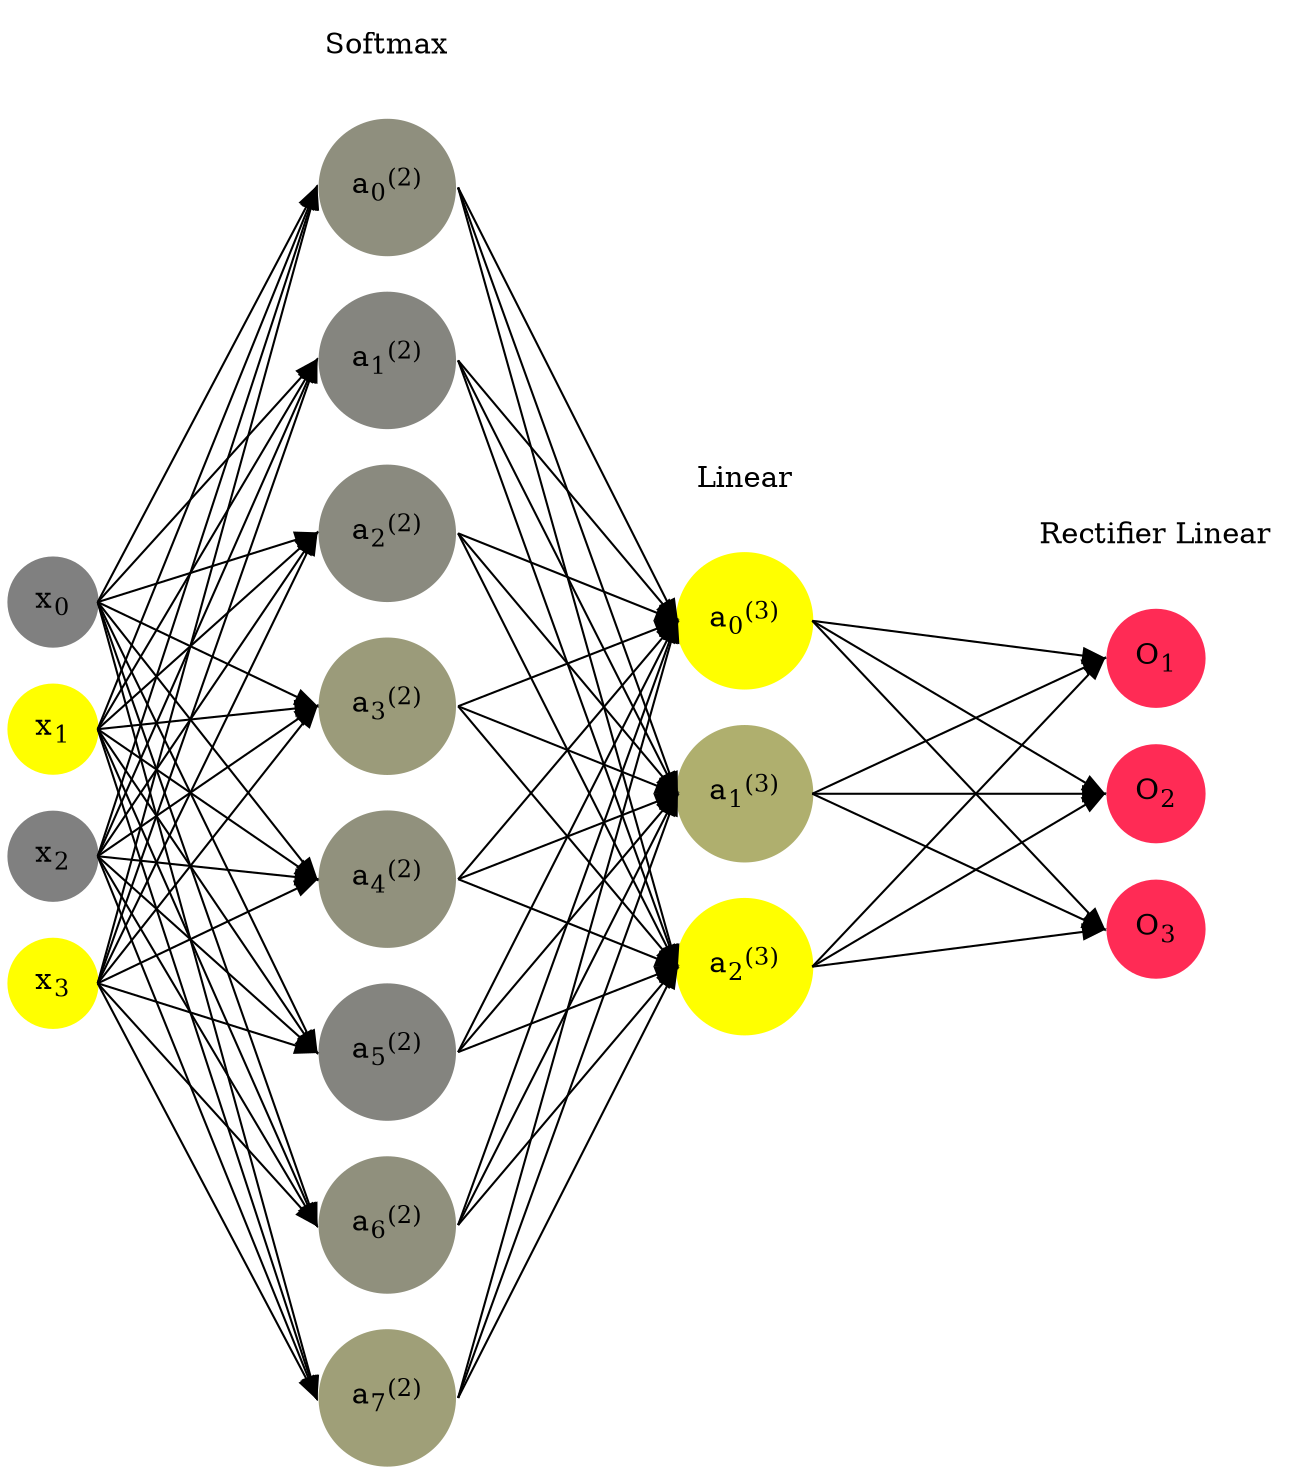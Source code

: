 digraph G {
	rankdir = LR;
	splines=false;
	edge[style=invis];
	ranksep= 1.4;
	{
	node [shape=circle, color="0.1667, 0.0, 0.5", style=filled, fillcolor="0.1667, 0.0, 0.5"];
	x0 [label=<x<sub>0</sub>>];
	}
	{
	node [shape=circle, color="0.1667, 1.0, 1.0", style=filled, fillcolor="0.1667, 1.0, 1.0"];
	x1 [label=<x<sub>1</sub>>];
	}
	{
	node [shape=circle, color="0.1667, 0.0, 0.5", style=filled, fillcolor="0.1667, 0.0, 0.5"];
	x2 [label=<x<sub>2</sub>>];
	}
	{
	node [shape=circle, color="0.1667, 1.0, 1.0", style=filled, fillcolor="0.1667, 1.0, 1.0"];
	x3 [label=<x<sub>3</sub>>];
	}
	{
	node [shape=circle, color="0.1667, 0.118174, 0.559087", style=filled, fillcolor="0.1667, 0.118174, 0.559087"];
	a02 [label=<a<sub>0</sub><sup>(2)</sup>>];
	}
	{
	node [shape=circle, color="0.1667, 0.039422, 0.519711", style=filled, fillcolor="0.1667, 0.039422, 0.519711"];
	a12 [label=<a<sub>1</sub><sup>(2)</sup>>];
	}
	{
	node [shape=circle, color="0.1667, 0.083395, 0.541697", style=filled, fillcolor="0.1667, 0.083395, 0.541697"];
	a22 [label=<a<sub>2</sub><sup>(2)</sup>>];
	}
	{
	node [shape=circle, color="0.1667, 0.212003, 0.606002", style=filled, fillcolor="0.1667, 0.212003, 0.606002"];
	a32 [label=<a<sub>3</sub><sup>(2)</sup>>];
	}
	{
	node [shape=circle, color="0.1667, 0.134449, 0.567224", style=filled, fillcolor="0.1667, 0.134449, 0.567224"];
	a42 [label=<a<sub>4</sub><sup>(2)</sup>>];
	}
	{
	node [shape=circle, color="0.1667, 0.037354, 0.518677", style=filled, fillcolor="0.1667, 0.037354, 0.518677"];
	a52 [label=<a<sub>5</sub><sup>(2)</sup>>];
	}
	{
	node [shape=circle, color="0.1667, 0.131172, 0.565586", style=filled, fillcolor="0.1667, 0.131172, 0.565586"];
	a62 [label=<a<sub>6</sub><sup>(2)</sup>>];
	}
	{
	node [shape=circle, color="0.1667, 0.244032, 0.622016", style=filled, fillcolor="0.1667, 0.244032, 0.622016"];
	a72 [label=<a<sub>7</sub><sup>(2)</sup>>];
	}
	{
	node [shape=circle, color="0.1667, 1.010617, 1.005309", style=filled, fillcolor="0.1667, 1.010617, 1.005309"];
	a03 [label=<a<sub>0</sub><sup>(3)</sup>>];
	}
	{
	node [shape=circle, color="0.1667, 0.369924, 0.684962", style=filled, fillcolor="0.1667, 0.369924, 0.684962"];
	a13 [label=<a<sub>1</sub><sup>(3)</sup>>];
	}
	{
	node [shape=circle, color="0.1667, 1.874499, 1.437249", style=filled, fillcolor="0.1667, 1.874499, 1.437249"];
	a23 [label=<a<sub>2</sub><sup>(3)</sup>>];
	}
	{
	node [shape=circle, color="0.9667, 0.83, 1.0", style=filled, fillcolor="0.9667, 0.83, 1.0"];
	O1 [label=<O<sub>1</sub>>];
	}
	{
	node [shape=circle, color="0.9667, 0.83, 1.0", style=filled, fillcolor="0.9667, 0.83, 1.0"];
	O2 [label=<O<sub>2</sub>>];
	}
	{
	node [shape=circle, color="0.9667, 0.83, 1.0", style=filled, fillcolor="0.9667, 0.83, 1.0"];
	O3 [label=<O<sub>3</sub>>];
	}
	{
	rank=same;
	x0->x1->x2->x3;
	}
	{
	rank=same;
	a02->a12->a22->a32->a42->a52->a62->a72;
	}
	{
	rank=same;
	a03->a13->a23;
	}
	{
	rank=same;
	O1->O2->O3;
	}
	l1 [shape=plaintext,label="Softmax"];
	l1->a02;
	{rank=same; l1;a02};
	l2 [shape=plaintext,label="Linear"];
	l2->a03;
	{rank=same; l2;a03};
	l3 [shape=plaintext,label="Rectifier Linear"];
	l3->O1;
	{rank=same; l3;O1};
edge[style=solid, tailport=e, headport=w];
	{x0;x1;x2;x3} -> {a02;a12;a22;a32;a42;a52;a62;a72};
	{a02;a12;a22;a32;a42;a52;a62;a72} -> {a03;a13;a23};
	{a03;a13;a23} -> {O1,O2,O3};
}
